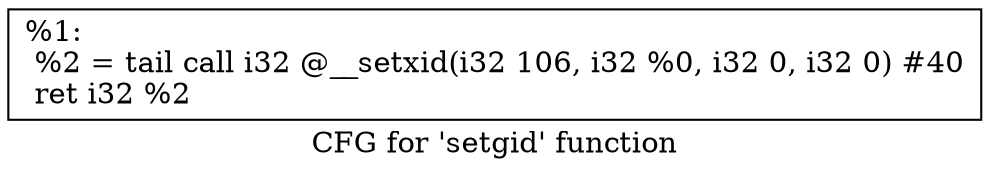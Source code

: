 digraph "CFG for 'setgid' function" {
	label="CFG for 'setgid' function";

	Node0x1f9a620 [shape=record,label="{%1:\l  %2 = tail call i32 @__setxid(i32 106, i32 %0, i32 0, i32 0) #40\l  ret i32 %2\l}"];
}
